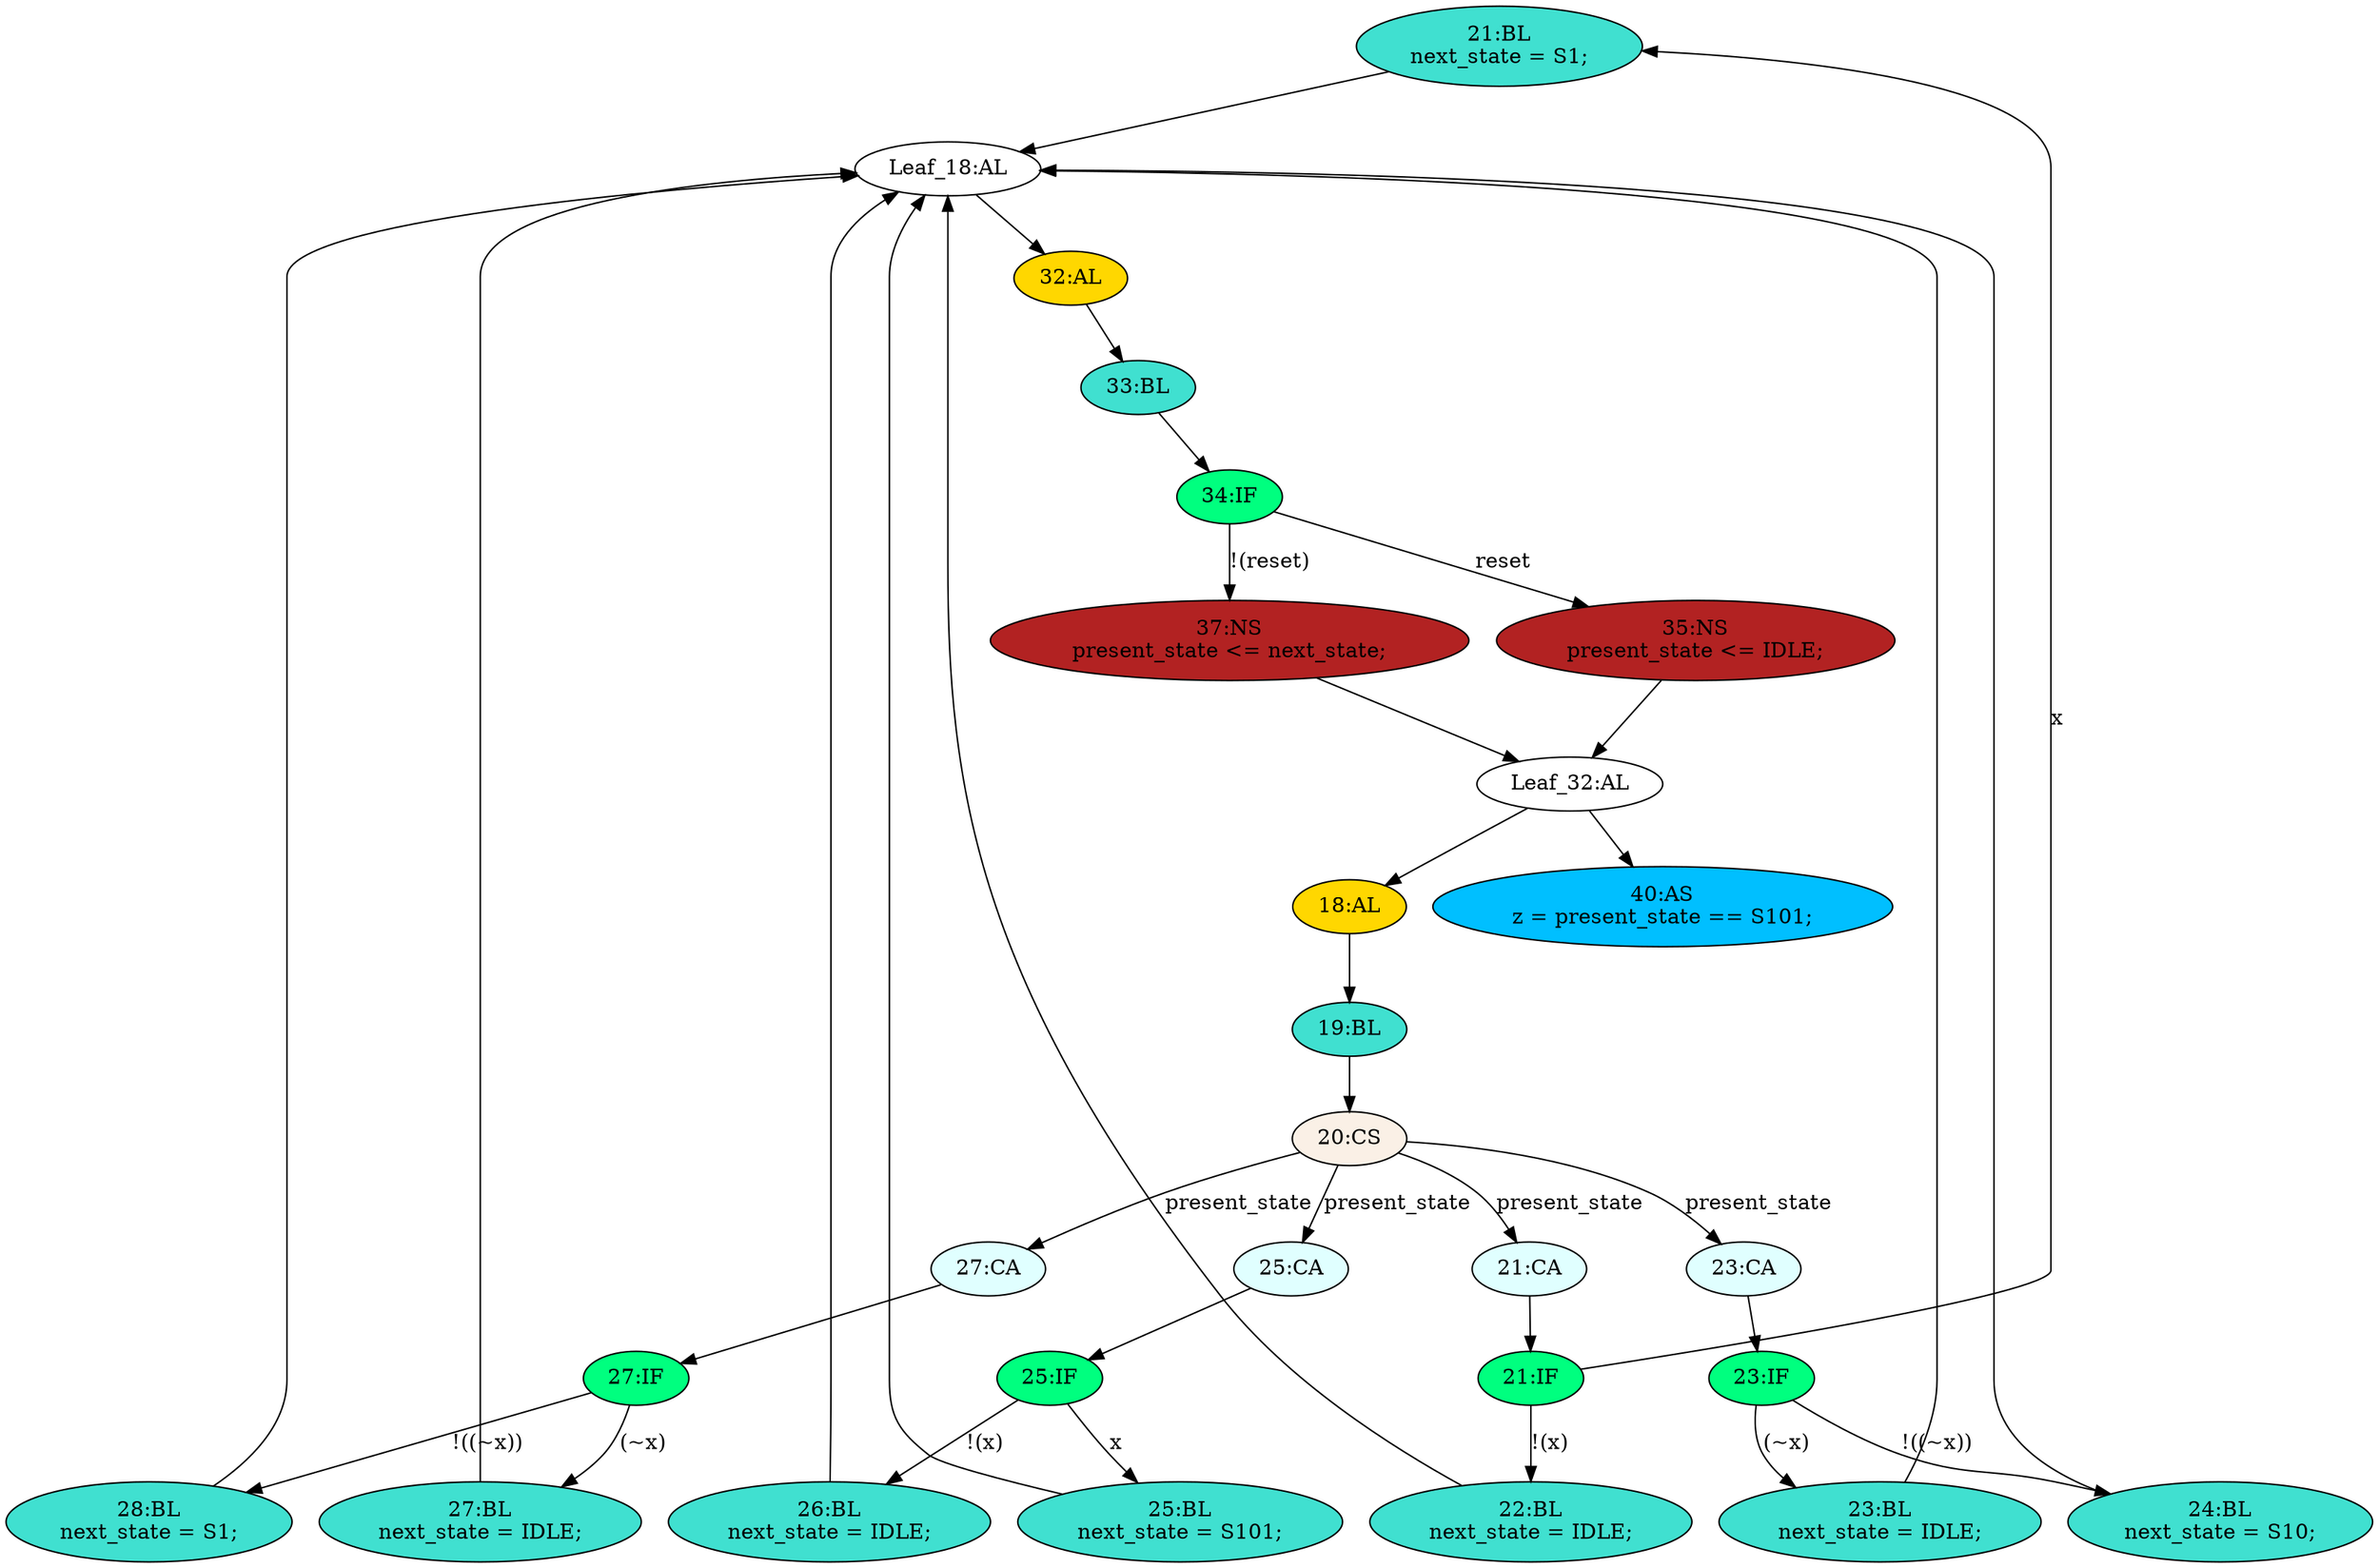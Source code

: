strict digraph "compose( ,  )" {
	node [label="\N"];
	"21:BL"	[ast="<pyverilog.vparser.ast.Block object at 0x7f44d8e71390>",
		fillcolor=turquoise,
		label="21:BL
next_state = S1;",
		statements="[<pyverilog.vparser.ast.BlockingSubstitution object at 0x7f44d8e7d6d0>]",
		style=filled,
		typ=Block];
	"Leaf_18:AL"	[def_var="['next_state']",
		label="Leaf_18:AL"];
	"21:BL" -> "Leaf_18:AL"	[cond="[]",
		lineno=None];
	"27:IF"	[ast="<pyverilog.vparser.ast.IfStatement object at 0x7f44d8ad8b50>",
		fillcolor=springgreen,
		label="27:IF",
		statements="[]",
		style=filled,
		typ=IfStatement];
	"28:BL"	[ast="<pyverilog.vparser.ast.Block object at 0x7f44d8ad89d0>",
		fillcolor=turquoise,
		label="28:BL
next_state = S1;",
		statements="[<pyverilog.vparser.ast.BlockingSubstitution object at 0x7f44d8ad8390>]",
		style=filled,
		typ=Block];
	"27:IF" -> "28:BL"	[cond="['x']",
		label="!((~x))",
		lineno=27];
	"27:BL"	[ast="<pyverilog.vparser.ast.Block object at 0x7f44d8ad8890>",
		fillcolor=turquoise,
		label="27:BL
next_state = IDLE;",
		statements="[<pyverilog.vparser.ast.BlockingSubstitution object at 0x7f44d8ad8d50>]",
		style=filled,
		typ=Block];
	"27:IF" -> "27:BL"	[cond="['x']",
		label="(~x)",
		lineno=27];
	"32:AL"	[ast="<pyverilog.vparser.ast.Always object at 0x7f44d8ad8590>",
		clk_sens=True,
		fillcolor=gold,
		label="32:AL",
		sens="['clk']",
		statements="[]",
		style=filled,
		typ=Always,
		use_var="['reset', 'next_state']"];
	"Leaf_18:AL" -> "32:AL";
	"22:BL"	[ast="<pyverilog.vparser.ast.Block object at 0x7f44d8e7dc50>",
		fillcolor=turquoise,
		label="22:BL
next_state = IDLE;",
		statements="[<pyverilog.vparser.ast.BlockingSubstitution object at 0x7f44d8e66750>]",
		style=filled,
		typ=Block];
	"22:BL" -> "Leaf_18:AL"	[cond="[]",
		lineno=None];
	"37:NS"	[ast="<pyverilog.vparser.ast.NonblockingSubstitution object at 0x7f44d8ad8e10>",
		fillcolor=firebrick,
		label="37:NS
present_state <= next_state;",
		statements="[<pyverilog.vparser.ast.NonblockingSubstitution object at 0x7f44d8ad8e10>]",
		style=filled,
		typ=NonblockingSubstitution];
	"Leaf_32:AL"	[def_var="['present_state']",
		label="Leaf_32:AL"];
	"37:NS" -> "Leaf_32:AL"	[cond="[]",
		lineno=None];
	"33:BL"	[ast="<pyverilog.vparser.ast.Block object at 0x7f44d8ad8550>",
		fillcolor=turquoise,
		label="33:BL",
		statements="[]",
		style=filled,
		typ=Block];
	"32:AL" -> "33:BL"	[cond="[]",
		lineno=None];
	"27:CA"	[ast="<pyverilog.vparser.ast.Case object at 0x7f44d8ad8a10>",
		fillcolor=lightcyan,
		label="27:CA",
		statements="[]",
		style=filled,
		typ=Case];
	"27:CA" -> "27:IF"	[cond="[]",
		lineno=None];
	"19:BL"	[ast="<pyverilog.vparser.ast.Block object at 0x7f44d8bcee90>",
		fillcolor=turquoise,
		label="19:BL",
		statements="[]",
		style=filled,
		typ=Block];
	"20:CS"	[ast="<pyverilog.vparser.ast.CaseStatement object at 0x7f44d8eea110>",
		fillcolor=linen,
		label="20:CS",
		statements="[]",
		style=filled,
		typ=CaseStatement];
	"19:BL" -> "20:CS"	[cond="[]",
		lineno=None];
	"34:IF"	[ast="<pyverilog.vparser.ast.IfStatement object at 0x7f44d8ad82d0>",
		fillcolor=springgreen,
		label="34:IF",
		statements="[]",
		style=filled,
		typ=IfStatement];
	"33:BL" -> "34:IF"	[cond="[]",
		lineno=None];
	"26:BL"	[ast="<pyverilog.vparser.ast.Block object at 0x7f44d8ad8d10>",
		fillcolor=turquoise,
		label="26:BL
next_state = IDLE;",
		statements="[<pyverilog.vparser.ast.BlockingSubstitution object at 0x7f44d8ad8350>]",
		style=filled,
		typ=Block];
	"26:BL" -> "Leaf_18:AL"	[cond="[]",
		lineno=None];
	"21:IF"	[ast="<pyverilog.vparser.ast.IfStatement object at 0x7f44d8e71050>",
		fillcolor=springgreen,
		label="21:IF",
		statements="[]",
		style=filled,
		typ=IfStatement];
	"21:IF" -> "21:BL"	[cond="['x']",
		label=x,
		lineno=21];
	"21:IF" -> "22:BL"	[cond="['x']",
		label="!(x)",
		lineno=21];
	"18:AL"	[ast="<pyverilog.vparser.ast.Always object at 0x7f44d8e63ed0>",
		clk_sens=False,
		fillcolor=gold,
		label="18:AL",
		sens="['present_state', 'x']",
		statements="[]",
		style=filled,
		typ=Always,
		use_var="['x', 'present_state']"];
	"Leaf_32:AL" -> "18:AL";
	"40:AS"	[ast="<pyverilog.vparser.ast.Assign object at 0x7f44d8ad88d0>",
		def_var="['z']",
		fillcolor=deepskyblue,
		label="40:AS
z = present_state == S101;",
		statements="[]",
		style=filled,
		typ=Assign,
		use_var="['present_state']"];
	"Leaf_32:AL" -> "40:AS";
	"25:BL"	[ast="<pyverilog.vparser.ast.Block object at 0x7f44d8e86510>",
		fillcolor=turquoise,
		label="25:BL
next_state = S101;",
		statements="[<pyverilog.vparser.ast.BlockingSubstitution object at 0x7f44d8e86550>]",
		style=filled,
		typ=Block];
	"25:BL" -> "Leaf_18:AL"	[cond="[]",
		lineno=None];
	"23:BL"	[ast="<pyverilog.vparser.ast.Block object at 0x7f44d8e66f50>",
		fillcolor=turquoise,
		label="23:BL
next_state = IDLE;",
		statements="[<pyverilog.vparser.ast.BlockingSubstitution object at 0x7f44d8e66290>]",
		style=filled,
		typ=Block];
	"23:BL" -> "Leaf_18:AL"	[cond="[]",
		lineno=None];
	"28:BL" -> "Leaf_18:AL"	[cond="[]",
		lineno=None];
	"20:CS" -> "27:CA"	[cond="['present_state']",
		label=present_state,
		lineno=20];
	"21:CA"	[ast="<pyverilog.vparser.ast.Case object at 0x7f44d8bce290>",
		fillcolor=lightcyan,
		label="21:CA",
		statements="[]",
		style=filled,
		typ=Case];
	"20:CS" -> "21:CA"	[cond="['present_state']",
		label=present_state,
		lineno=20];
	"25:CA"	[ast="<pyverilog.vparser.ast.Case object at 0x7f44dc2e4190>",
		fillcolor=lightcyan,
		label="25:CA",
		statements="[]",
		style=filled,
		typ=Case];
	"20:CS" -> "25:CA"	[cond="['present_state']",
		label=present_state,
		lineno=20];
	"23:CA"	[ast="<pyverilog.vparser.ast.Case object at 0x7f44d8e7d4d0>",
		fillcolor=lightcyan,
		label="23:CA",
		statements="[]",
		style=filled,
		typ=Case];
	"20:CS" -> "23:CA"	[cond="['present_state']",
		label=present_state,
		lineno=20];
	"35:NS"	[ast="<pyverilog.vparser.ast.NonblockingSubstitution object at 0x7f44d8ad86d0>",
		fillcolor=firebrick,
		label="35:NS
present_state <= IDLE;",
		statements="[<pyverilog.vparser.ast.NonblockingSubstitution object at 0x7f44d8ad86d0>]",
		style=filled,
		typ=NonblockingSubstitution];
	"35:NS" -> "Leaf_32:AL"	[cond="[]",
		lineno=None];
	"24:BL"	[ast="<pyverilog.vparser.ast.Block object at 0x7f44d8eeae90>",
		fillcolor=turquoise,
		label="24:BL
next_state = S10;",
		statements="[<pyverilog.vparser.ast.BlockingSubstitution object at 0x7f44d8eea250>]",
		style=filled,
		typ=Block];
	"24:BL" -> "Leaf_18:AL"	[cond="[]",
		lineno=None];
	"21:CA" -> "21:IF"	[cond="[]",
		lineno=None];
	"27:BL" -> "Leaf_18:AL"	[cond="[]",
		lineno=None];
	"25:IF"	[ast="<pyverilog.vparser.ast.IfStatement object at 0x7f44da768ad0>",
		fillcolor=springgreen,
		label="25:IF",
		statements="[]",
		style=filled,
		typ=IfStatement];
	"25:IF" -> "26:BL"	[cond="['x']",
		label="!(x)",
		lineno=25];
	"25:IF" -> "25:BL"	[cond="['x']",
		label=x,
		lineno=25];
	"18:AL" -> "19:BL"	[cond="[]",
		lineno=None];
	"23:IF"	[ast="<pyverilog.vparser.ast.IfStatement object at 0x7f44d8e66550>",
		fillcolor=springgreen,
		label="23:IF",
		statements="[]",
		style=filled,
		typ=IfStatement];
	"23:IF" -> "23:BL"	[cond="['x']",
		label="(~x)",
		lineno=23];
	"23:IF" -> "24:BL"	[cond="['x']",
		label="!((~x))",
		lineno=23];
	"25:CA" -> "25:IF"	[cond="[]",
		lineno=None];
	"23:CA" -> "23:IF"	[cond="[]",
		lineno=None];
	"34:IF" -> "37:NS"	[cond="['reset']",
		label="!(reset)",
		lineno=34];
	"34:IF" -> "35:NS"	[cond="['reset']",
		label=reset,
		lineno=34];
}
